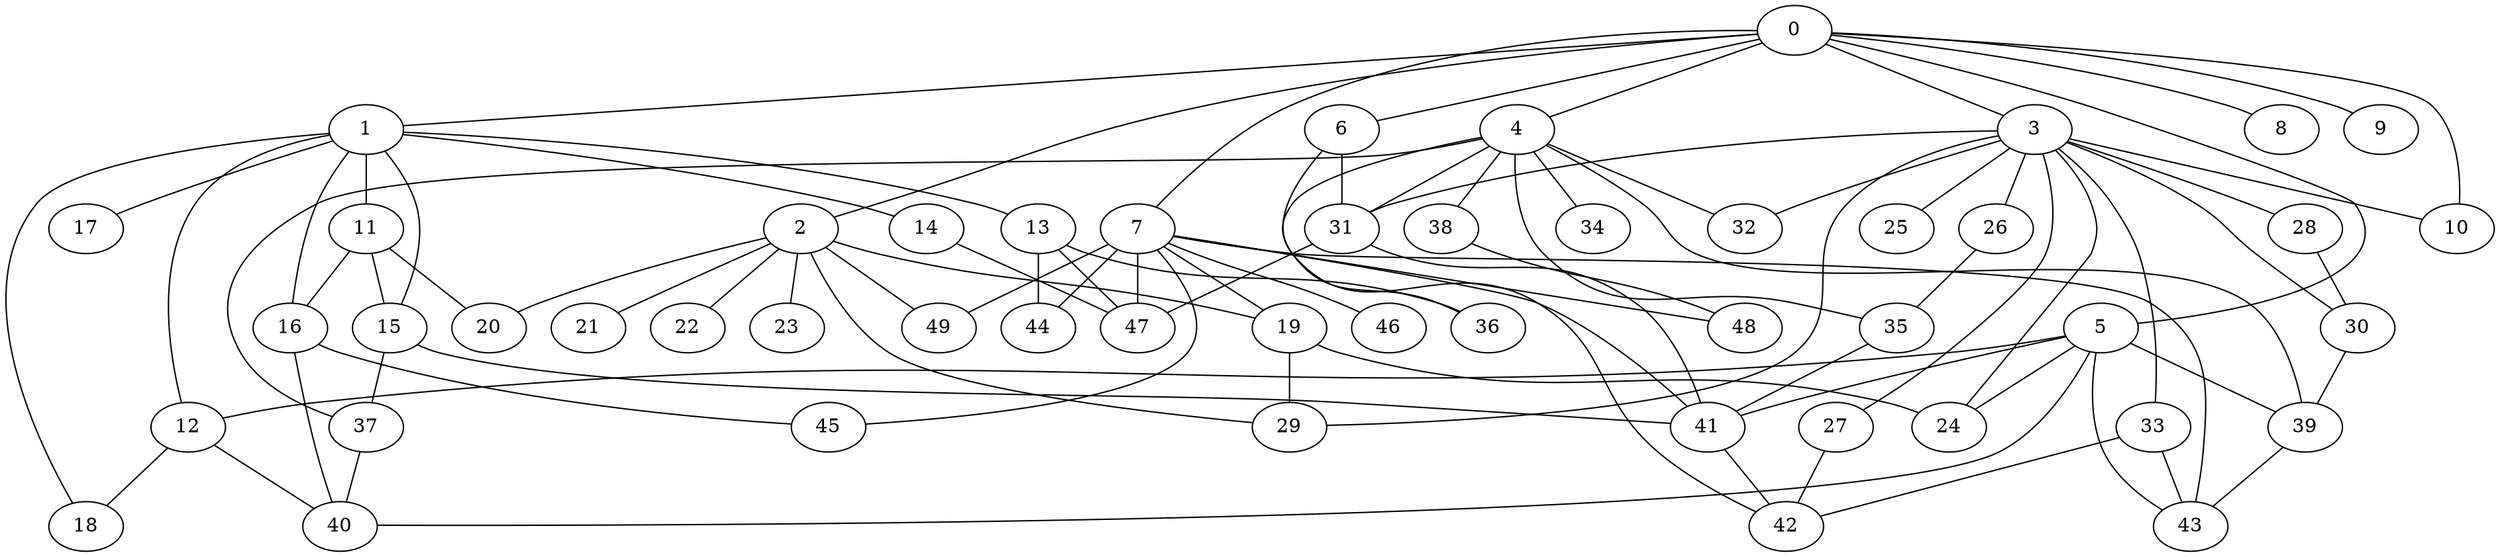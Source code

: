 
graph graphname {
    0 -- 1
0 -- 2
0 -- 3
0 -- 4
0 -- 5
0 -- 6
0 -- 7
0 -- 8
0 -- 9
0 -- 10
1 -- 11
1 -- 12
1 -- 13
1 -- 14
1 -- 15
1 -- 16
1 -- 17
1 -- 18
2 -- 19
2 -- 20
2 -- 21
2 -- 22
2 -- 23
2 -- 29
2 -- 49
3 -- 32
3 -- 33
3 -- 24
3 -- 25
3 -- 26
3 -- 27
3 -- 28
3 -- 29
3 -- 30
3 -- 31
3 -- 10
4 -- 34
4 -- 35
4 -- 36
4 -- 37
4 -- 38
4 -- 31
4 -- 39
4 -- 32
5 -- 40
5 -- 41
5 -- 39
5 -- 12
5 -- 24
5 -- 43
6 -- 42
6 -- 31
7 -- 43
7 -- 44
7 -- 45
7 -- 46
7 -- 47
7 -- 48
7 -- 49
7 -- 19
7 -- 41
11 -- 16
11 -- 20
11 -- 15
12 -- 40
12 -- 18
13 -- 44
13 -- 36
13 -- 47
14 -- 47
15 -- 41
15 -- 37
16 -- 40
16 -- 45
19 -- 29
19 -- 24
26 -- 35
27 -- 42
28 -- 30
30 -- 39
31 -- 47
31 -- 41
33 -- 43
33 -- 42
35 -- 41
37 -- 40
38 -- 48
39 -- 43
41 -- 42

}
